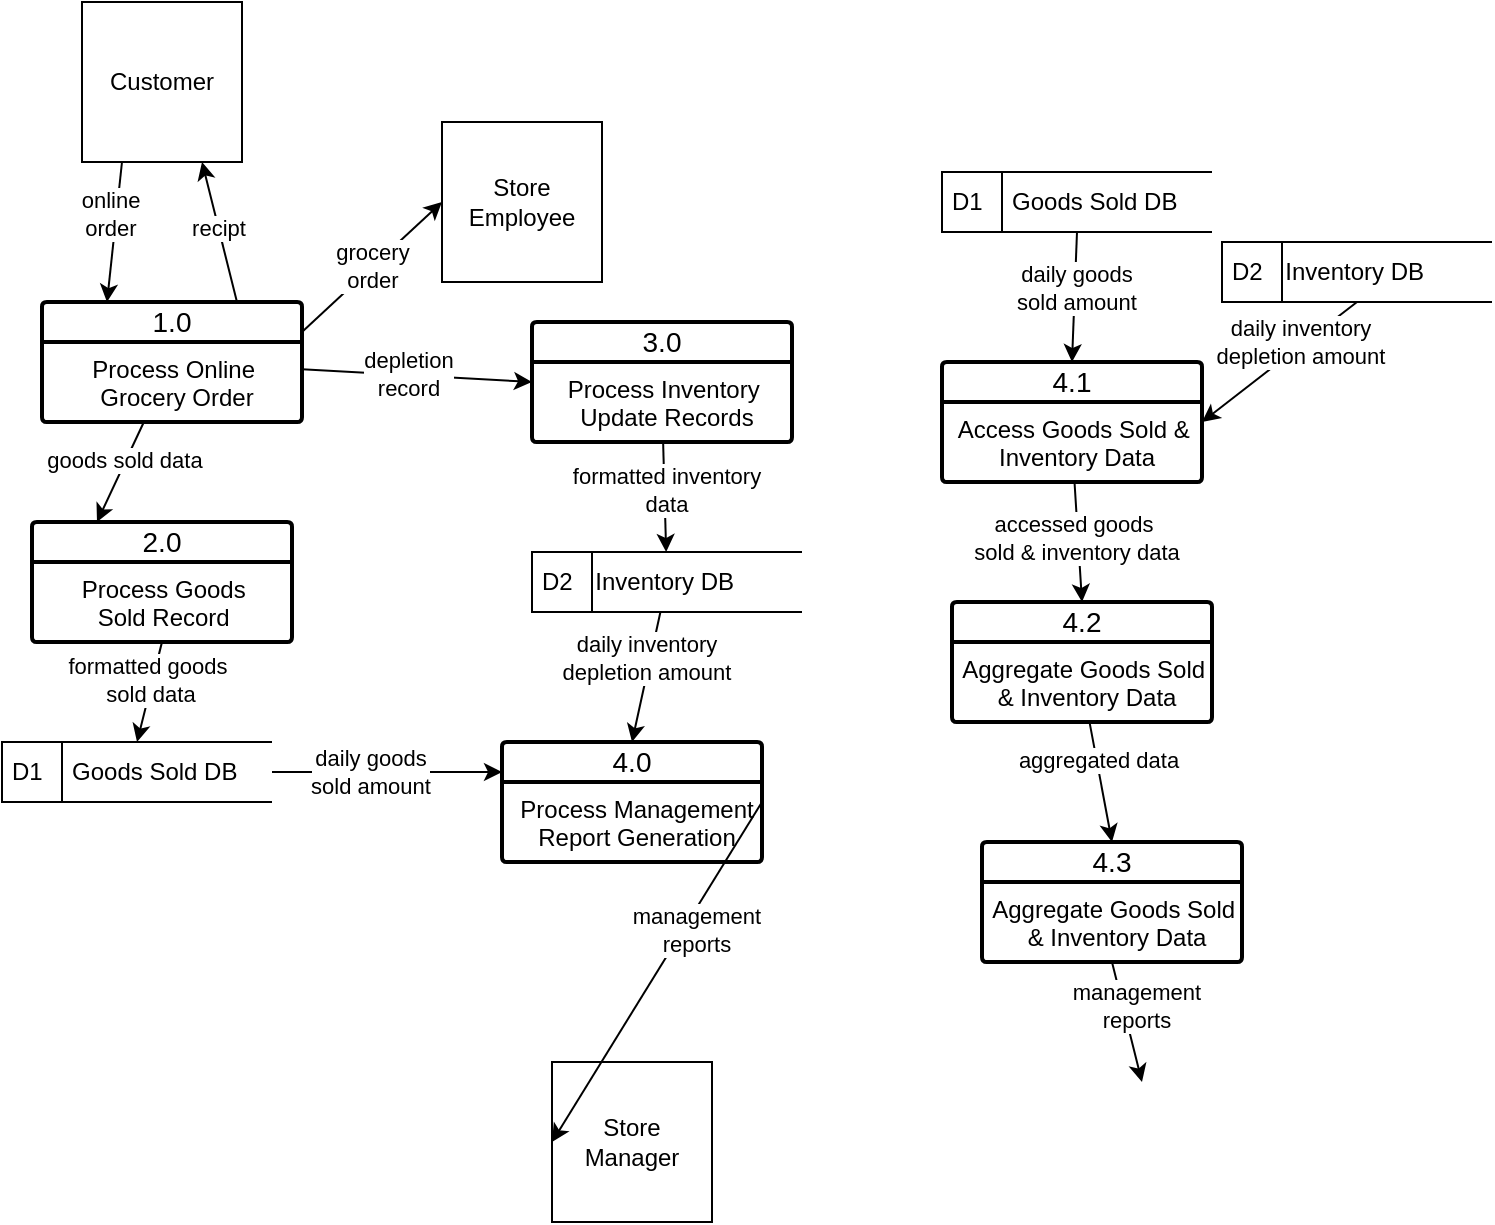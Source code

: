 <mxfile version="24.8.4">
  <diagram name="Page-1" id="Dm_ecEkMfp2Rh_jy03LD">
    <mxGraphModel dx="779" dy="250" grid="1" gridSize="10" guides="1" tooltips="1" connect="1" arrows="1" fold="1" page="1" pageScale="1" pageWidth="1100" pageHeight="850" math="0" shadow="0">
      <root>
        <mxCell id="0" />
        <mxCell id="1" parent="0" />
        <mxCell id="cvkW4ehz1avMD9mZ60WW-6" style="rounded=0;orthogonalLoop=1;jettySize=auto;html=1;entryX=0.75;entryY=1;entryDx=0;entryDy=0;exitX=0.75;exitY=0;exitDx=0;exitDy=0;" edge="1" parent="1" source="cvkW4ehz1avMD9mZ60WW-19" target="cvkW4ehz1avMD9mZ60WW-4">
          <mxGeometry relative="1" as="geometry">
            <mxPoint x="332.5" y="150" as="sourcePoint" />
          </mxGeometry>
        </mxCell>
        <mxCell id="cvkW4ehz1avMD9mZ60WW-8" value="recipt" style="edgeLabel;html=1;align=center;verticalAlign=middle;resizable=0;points=[];" vertex="1" connectable="0" parent="cvkW4ehz1avMD9mZ60WW-6">
          <mxGeometry x="0.061" relative="1" as="geometry">
            <mxPoint as="offset" />
          </mxGeometry>
        </mxCell>
        <mxCell id="cvkW4ehz1avMD9mZ60WW-5" style="rounded=0;orthogonalLoop=1;jettySize=auto;html=1;exitX=0.25;exitY=1;exitDx=0;exitDy=0;entryX=0.25;entryY=0;entryDx=0;entryDy=0;" edge="1" parent="1" source="cvkW4ehz1avMD9mZ60WW-4" target="cvkW4ehz1avMD9mZ60WW-19">
          <mxGeometry relative="1" as="geometry">
            <mxPoint x="267.5" y="150" as="targetPoint" />
          </mxGeometry>
        </mxCell>
        <mxCell id="cvkW4ehz1avMD9mZ60WW-7" value="online&lt;div&gt;order&lt;/div&gt;" style="edgeLabel;html=1;align=center;verticalAlign=middle;resizable=0;points=[];" vertex="1" connectable="0" parent="cvkW4ehz1avMD9mZ60WW-5">
          <mxGeometry x="-0.242" y="-3" relative="1" as="geometry">
            <mxPoint as="offset" />
          </mxGeometry>
        </mxCell>
        <mxCell id="cvkW4ehz1avMD9mZ60WW-4" value="Customer" style="whiteSpace=wrap;html=1;aspect=fixed;" vertex="1" parent="1">
          <mxGeometry x="260" y="10" width="80" height="80" as="geometry" />
        </mxCell>
        <mxCell id="cvkW4ehz1avMD9mZ60WW-9" value="Store Employee" style="whiteSpace=wrap;html=1;aspect=fixed;" vertex="1" parent="1">
          <mxGeometry x="440" y="70" width="80" height="80" as="geometry" />
        </mxCell>
        <mxCell id="cvkW4ehz1avMD9mZ60WW-10" value="Store Manager" style="whiteSpace=wrap;html=1;aspect=fixed;" vertex="1" parent="1">
          <mxGeometry x="495" y="540" width="80" height="80" as="geometry" />
        </mxCell>
        <mxCell id="cvkW4ehz1avMD9mZ60WW-14" value="grocery&lt;div&gt;order&lt;/div&gt;" style="rounded=0;orthogonalLoop=1;jettySize=auto;html=1;entryX=0;entryY=0.5;entryDx=0;entryDy=0;exitX=1;exitY=0.25;exitDx=0;exitDy=0;" edge="1" parent="1" source="cvkW4ehz1avMD9mZ60WW-19" target="cvkW4ehz1avMD9mZ60WW-9">
          <mxGeometry relative="1" as="geometry">
            <mxPoint x="460" y="110" as="sourcePoint" />
          </mxGeometry>
        </mxCell>
        <mxCell id="cvkW4ehz1avMD9mZ60WW-15" style="rounded=0;orthogonalLoop=1;jettySize=auto;html=1;entryX=0;entryY=0.5;entryDx=0;entryDy=0;exitX=1;exitY=0.5;exitDx=0;exitDy=0;" edge="1" parent="1" source="cvkW4ehz1avMD9mZ60WW-27" target="cvkW4ehz1avMD9mZ60WW-10">
          <mxGeometry relative="1" as="geometry">
            <mxPoint x="780" y="285.005" as="sourcePoint" />
            <mxPoint x="645" y="323.13" as="targetPoint" />
          </mxGeometry>
        </mxCell>
        <mxCell id="cvkW4ehz1avMD9mZ60WW-16" value="management&lt;div&gt;reports&lt;/div&gt;" style="edgeLabel;html=1;align=center;verticalAlign=middle;resizable=0;points=[];" vertex="1" connectable="0" parent="cvkW4ehz1avMD9mZ60WW-15">
          <mxGeometry x="-0.254" y="1" relative="1" as="geometry">
            <mxPoint x="5" as="offset" />
          </mxGeometry>
        </mxCell>
        <mxCell id="cvkW4ehz1avMD9mZ60WW-30" style="rounded=0;orthogonalLoop=1;jettySize=auto;html=1;entryX=0.25;entryY=0;entryDx=0;entryDy=0;" edge="1" parent="1" source="cvkW4ehz1avMD9mZ60WW-19" target="cvkW4ehz1avMD9mZ60WW-21">
          <mxGeometry relative="1" as="geometry" />
        </mxCell>
        <mxCell id="cvkW4ehz1avMD9mZ60WW-32" value="goods sold data" style="edgeLabel;html=1;align=center;verticalAlign=middle;resizable=0;points=[];" vertex="1" connectable="0" parent="cvkW4ehz1avMD9mZ60WW-30">
          <mxGeometry x="-0.228" y="-1" relative="1" as="geometry">
            <mxPoint as="offset" />
          </mxGeometry>
        </mxCell>
        <mxCell id="cvkW4ehz1avMD9mZ60WW-31" style="rounded=0;orthogonalLoop=1;jettySize=auto;html=1;entryX=0;entryY=0.25;entryDx=0;entryDy=0;" edge="1" parent="1" source="cvkW4ehz1avMD9mZ60WW-19" target="cvkW4ehz1avMD9mZ60WW-25">
          <mxGeometry relative="1" as="geometry" />
        </mxCell>
        <mxCell id="cvkW4ehz1avMD9mZ60WW-33" value="depletion&lt;div&gt;record&lt;/div&gt;" style="edgeLabel;html=1;align=center;verticalAlign=middle;resizable=0;points=[];" vertex="1" connectable="0" parent="cvkW4ehz1avMD9mZ60WW-31">
          <mxGeometry x="-0.088" y="1" relative="1" as="geometry">
            <mxPoint as="offset" />
          </mxGeometry>
        </mxCell>
        <mxCell id="cvkW4ehz1avMD9mZ60WW-19" value="1.0" style="swimlane;childLayout=stackLayout;horizontal=1;startSize=20;horizontalStack=0;rounded=1;fontSize=14;fontStyle=0;strokeWidth=2;resizeParent=0;resizeLast=1;shadow=0;dashed=0;align=center;arcSize=4;whiteSpace=wrap;html=1;" vertex="1" parent="1">
          <mxGeometry x="240" y="160" width="130" height="60" as="geometry" />
        </mxCell>
        <mxCell id="cvkW4ehz1avMD9mZ60WW-20" value="Process Online&amp;nbsp;&lt;div&gt;Grocery Order&lt;/div&gt;" style="align=center;strokeColor=none;fillColor=none;spacingLeft=4;fontSize=12;verticalAlign=top;resizable=0;rotatable=0;part=1;html=1;" vertex="1" parent="cvkW4ehz1avMD9mZ60WW-19">
          <mxGeometry y="20" width="130" height="40" as="geometry" />
        </mxCell>
        <mxCell id="cvkW4ehz1avMD9mZ60WW-21" value="2.0" style="swimlane;childLayout=stackLayout;horizontal=1;startSize=20;horizontalStack=0;rounded=1;fontSize=14;fontStyle=0;strokeWidth=2;resizeParent=0;resizeLast=1;shadow=0;dashed=0;align=center;arcSize=4;whiteSpace=wrap;html=1;" vertex="1" parent="1">
          <mxGeometry x="235" y="270" width="130" height="60" as="geometry" />
        </mxCell>
        <mxCell id="cvkW4ehz1avMD9mZ60WW-22" value="Process&amp;nbsp;&lt;span style=&quot;background-color: initial;&quot;&gt;Goods&amp;nbsp;&lt;/span&gt;&lt;div&gt;&lt;span style=&quot;background-color: initial;&quot;&gt;Sold Record&amp;nbsp;&lt;/span&gt;&lt;/div&gt;" style="align=center;strokeColor=none;fillColor=none;spacingLeft=4;fontSize=12;verticalAlign=top;resizable=0;rotatable=0;part=1;html=1;" vertex="1" parent="cvkW4ehz1avMD9mZ60WW-21">
          <mxGeometry y="20" width="130" height="40" as="geometry" />
        </mxCell>
        <mxCell id="cvkW4ehz1avMD9mZ60WW-24" value="3.0" style="swimlane;childLayout=stackLayout;horizontal=1;startSize=20;horizontalStack=0;rounded=1;fontSize=14;fontStyle=0;strokeWidth=2;resizeParent=0;resizeLast=1;shadow=0;dashed=0;align=center;arcSize=4;whiteSpace=wrap;html=1;" vertex="1" parent="1">
          <mxGeometry x="485" y="170" width="130" height="60" as="geometry" />
        </mxCell>
        <mxCell id="cvkW4ehz1avMD9mZ60WW-25" value="Process Inventory&amp;nbsp;&lt;div&gt;Update Records&lt;/div&gt;" style="align=center;strokeColor=none;fillColor=none;spacingLeft=4;fontSize=12;verticalAlign=top;resizable=0;rotatable=0;part=1;html=1;" vertex="1" parent="cvkW4ehz1avMD9mZ60WW-24">
          <mxGeometry y="20" width="130" height="40" as="geometry" />
        </mxCell>
        <mxCell id="cvkW4ehz1avMD9mZ60WW-27" value="4.0" style="swimlane;childLayout=stackLayout;horizontal=1;startSize=20;horizontalStack=0;rounded=1;fontSize=14;fontStyle=0;strokeWidth=2;resizeParent=0;resizeLast=1;shadow=0;dashed=0;align=center;arcSize=4;whiteSpace=wrap;html=1;" vertex="1" parent="1">
          <mxGeometry x="470" y="380" width="130" height="60" as="geometry" />
        </mxCell>
        <mxCell id="cvkW4ehz1avMD9mZ60WW-28" value="Process Management&lt;div&gt;Report Generation&lt;/div&gt;" style="align=center;strokeColor=none;fillColor=none;spacingLeft=4;fontSize=12;verticalAlign=top;resizable=0;rotatable=0;part=1;html=1;" vertex="1" parent="cvkW4ehz1avMD9mZ60WW-27">
          <mxGeometry y="20" width="130" height="40" as="geometry" />
        </mxCell>
        <mxCell id="cvkW4ehz1avMD9mZ60WW-42" style="rounded=0;orthogonalLoop=1;jettySize=auto;html=1;entryX=0;entryY=0.25;entryDx=0;entryDy=0;" edge="1" parent="1" source="cvkW4ehz1avMD9mZ60WW-35" target="cvkW4ehz1avMD9mZ60WW-27">
          <mxGeometry relative="1" as="geometry" />
        </mxCell>
        <mxCell id="cvkW4ehz1avMD9mZ60WW-43" value="daily goods&lt;div&gt;sold amount&lt;/div&gt;" style="edgeLabel;html=1;align=center;verticalAlign=middle;resizable=0;points=[];" vertex="1" connectable="0" parent="cvkW4ehz1avMD9mZ60WW-42">
          <mxGeometry x="-0.156" relative="1" as="geometry">
            <mxPoint as="offset" />
          </mxGeometry>
        </mxCell>
        <mxCell id="cvkW4ehz1avMD9mZ60WW-35" value="D1&lt;span style=&quot;white-space: pre;&quot;&gt;&#x9;&lt;/span&gt;&amp;nbsp;Goods Sold DB" style="html=1;dashed=0;whiteSpace=wrap;shape=mxgraph.dfd.dataStoreID;align=left;spacingLeft=3;points=[[0,0],[0.5,0],[1,0],[0,0.5],[1,0.5],[0,1],[0.5,1],[1,1]];" vertex="1" parent="1">
          <mxGeometry x="220" y="380" width="135" height="30" as="geometry" />
        </mxCell>
        <mxCell id="cvkW4ehz1avMD9mZ60WW-36" style="rounded=0;orthogonalLoop=1;jettySize=auto;html=1;entryX=0.5;entryY=0;entryDx=0;entryDy=0;exitX=0.5;exitY=1;exitDx=0;exitDy=0;" edge="1" parent="1" source="cvkW4ehz1avMD9mZ60WW-21" target="cvkW4ehz1avMD9mZ60WW-35">
          <mxGeometry relative="1" as="geometry">
            <mxPoint x="301" y="320" as="sourcePoint" />
            <mxPoint x="278" y="280" as="targetPoint" />
          </mxGeometry>
        </mxCell>
        <mxCell id="cvkW4ehz1avMD9mZ60WW-37" value="formatted goods&amp;nbsp;&lt;div&gt;sold data&lt;/div&gt;" style="edgeLabel;html=1;align=center;verticalAlign=middle;resizable=0;points=[];" vertex="1" connectable="0" parent="cvkW4ehz1avMD9mZ60WW-36">
          <mxGeometry x="-0.228" y="-1" relative="1" as="geometry">
            <mxPoint as="offset" />
          </mxGeometry>
        </mxCell>
        <mxCell id="cvkW4ehz1avMD9mZ60WW-44" style="rounded=0;orthogonalLoop=1;jettySize=auto;html=1;entryX=0.5;entryY=0;entryDx=0;entryDy=0;" edge="1" parent="1" source="cvkW4ehz1avMD9mZ60WW-38" target="cvkW4ehz1avMD9mZ60WW-27">
          <mxGeometry relative="1" as="geometry" />
        </mxCell>
        <mxCell id="cvkW4ehz1avMD9mZ60WW-45" value="daily inventory&lt;div&gt;depletion amount&lt;/div&gt;" style="edgeLabel;html=1;align=center;verticalAlign=middle;resizable=0;points=[];" vertex="1" connectable="0" parent="cvkW4ehz1avMD9mZ60WW-44">
          <mxGeometry x="-0.3" y="-2" relative="1" as="geometry">
            <mxPoint as="offset" />
          </mxGeometry>
        </mxCell>
        <mxCell id="cvkW4ehz1avMD9mZ60WW-38" value="D2&lt;span style=&quot;white-space: pre;&quot;&gt;&#x9;&lt;/span&gt;Inventory DB" style="html=1;dashed=0;whiteSpace=wrap;shape=mxgraph.dfd.dataStoreID;align=left;spacingLeft=3;points=[[0,0],[0.5,0],[1,0],[0,0.5],[1,0.5],[0,1],[0.5,1],[1,1]];" vertex="1" parent="1">
          <mxGeometry x="485" y="285" width="135" height="30" as="geometry" />
        </mxCell>
        <mxCell id="cvkW4ehz1avMD9mZ60WW-40" style="rounded=0;orthogonalLoop=1;jettySize=auto;html=1;" edge="1" parent="1" source="cvkW4ehz1avMD9mZ60WW-25" target="cvkW4ehz1avMD9mZ60WW-38">
          <mxGeometry relative="1" as="geometry" />
        </mxCell>
        <mxCell id="cvkW4ehz1avMD9mZ60WW-41" value="formatted inventory&lt;div&gt;data&lt;/div&gt;" style="edgeLabel;html=1;align=center;verticalAlign=middle;resizable=0;points=[];" vertex="1" connectable="0" parent="cvkW4ehz1avMD9mZ60WW-40">
          <mxGeometry x="-0.331" y="1" relative="1" as="geometry">
            <mxPoint y="5" as="offset" />
          </mxGeometry>
        </mxCell>
        <mxCell id="cvkW4ehz1avMD9mZ60WW-49" value="4.1" style="swimlane;childLayout=stackLayout;horizontal=1;startSize=20;horizontalStack=0;rounded=1;fontSize=14;fontStyle=0;strokeWidth=2;resizeParent=0;resizeLast=1;shadow=0;dashed=0;align=center;arcSize=4;whiteSpace=wrap;html=1;" vertex="1" parent="1">
          <mxGeometry x="690" y="190" width="130" height="60" as="geometry" />
        </mxCell>
        <mxCell id="cvkW4ehz1avMD9mZ60WW-50" value="Access Goods Sold &amp;amp;&amp;nbsp;&lt;div&gt;Inventory Data&lt;/div&gt;" style="align=center;strokeColor=none;fillColor=none;spacingLeft=4;fontSize=12;verticalAlign=top;resizable=0;rotatable=0;part=1;html=1;" vertex="1" parent="cvkW4ehz1avMD9mZ60WW-49">
          <mxGeometry y="20" width="130" height="40" as="geometry" />
        </mxCell>
        <mxCell id="cvkW4ehz1avMD9mZ60WW-51" value="4.2" style="swimlane;childLayout=stackLayout;horizontal=1;startSize=20;horizontalStack=0;rounded=1;fontSize=14;fontStyle=0;strokeWidth=2;resizeParent=0;resizeLast=1;shadow=0;dashed=0;align=center;arcSize=4;whiteSpace=wrap;html=1;" vertex="1" parent="1">
          <mxGeometry x="695" y="310" width="130" height="60" as="geometry" />
        </mxCell>
        <mxCell id="cvkW4ehz1avMD9mZ60WW-52" value="Aggregate Goods Sold&amp;nbsp;&lt;div&gt;&amp;amp;&amp;nbsp;&lt;span style=&quot;background-color: initial;&quot;&gt;Inventory Data&lt;/span&gt;&lt;/div&gt;" style="align=center;strokeColor=none;fillColor=none;spacingLeft=4;fontSize=12;verticalAlign=top;resizable=0;rotatable=0;part=1;html=1;" vertex="1" parent="cvkW4ehz1avMD9mZ60WW-51">
          <mxGeometry y="20" width="130" height="40" as="geometry" />
        </mxCell>
        <mxCell id="cvkW4ehz1avMD9mZ60WW-54" value="4.3" style="swimlane;childLayout=stackLayout;horizontal=1;startSize=20;horizontalStack=0;rounded=1;fontSize=14;fontStyle=0;strokeWidth=2;resizeParent=0;resizeLast=1;shadow=0;dashed=0;align=center;arcSize=4;whiteSpace=wrap;html=1;" vertex="1" parent="1">
          <mxGeometry x="710" y="430" width="130" height="60" as="geometry" />
        </mxCell>
        <mxCell id="cvkW4ehz1avMD9mZ60WW-55" value="Aggregate Goods Sold&amp;nbsp;&lt;div&gt;&amp;amp;&amp;nbsp;&lt;span style=&quot;background-color: initial;&quot;&gt;Inventory Data&lt;/span&gt;&lt;/div&gt;" style="align=center;strokeColor=none;fillColor=none;spacingLeft=4;fontSize=12;verticalAlign=top;resizable=0;rotatable=0;part=1;html=1;" vertex="1" parent="cvkW4ehz1avMD9mZ60WW-54">
          <mxGeometry y="20" width="130" height="40" as="geometry" />
        </mxCell>
        <mxCell id="cvkW4ehz1avMD9mZ60WW-56" value="D1&lt;span style=&quot;white-space: pre;&quot;&gt;&#x9;&lt;/span&gt;&amp;nbsp;Goods Sold DB" style="html=1;dashed=0;whiteSpace=wrap;shape=mxgraph.dfd.dataStoreID;align=left;spacingLeft=3;points=[[0,0],[0.5,0],[1,0],[0,0.5],[1,0.5],[0,1],[0.5,1],[1,1]];" vertex="1" parent="1">
          <mxGeometry x="690" y="95" width="135" height="30" as="geometry" />
        </mxCell>
        <mxCell id="cvkW4ehz1avMD9mZ60WW-58" style="rounded=0;orthogonalLoop=1;jettySize=auto;html=1;entryX=0.5;entryY=0;entryDx=0;entryDy=0;exitX=0.5;exitY=1;exitDx=0;exitDy=0;" edge="1" parent="1" source="cvkW4ehz1avMD9mZ60WW-56" target="cvkW4ehz1avMD9mZ60WW-49">
          <mxGeometry relative="1" as="geometry">
            <mxPoint x="687.5" y="159.13" as="sourcePoint" />
            <mxPoint x="802.5" y="159.13" as="targetPoint" />
          </mxGeometry>
        </mxCell>
        <mxCell id="cvkW4ehz1avMD9mZ60WW-59" value="daily goods&lt;div&gt;sold amount&lt;/div&gt;" style="edgeLabel;html=1;align=center;verticalAlign=middle;resizable=0;points=[];" vertex="1" connectable="0" parent="cvkW4ehz1avMD9mZ60WW-58">
          <mxGeometry x="-0.156" relative="1" as="geometry">
            <mxPoint as="offset" />
          </mxGeometry>
        </mxCell>
        <mxCell id="cvkW4ehz1avMD9mZ60WW-60" value="D2&lt;span style=&quot;white-space: pre;&quot;&gt;&#x9;&lt;/span&gt;Inventory DB" style="html=1;dashed=0;whiteSpace=wrap;shape=mxgraph.dfd.dataStoreID;align=left;spacingLeft=3;points=[[0,0],[0.5,0],[1,0],[0,0.5],[1,0.5],[0,1],[0.5,1],[1,1]];" vertex="1" parent="1">
          <mxGeometry x="830" y="130" width="135" height="30" as="geometry" />
        </mxCell>
        <mxCell id="cvkW4ehz1avMD9mZ60WW-61" style="rounded=0;orthogonalLoop=1;jettySize=auto;html=1;entryX=1;entryY=0.25;entryDx=0;entryDy=0;exitX=0.5;exitY=1;exitDx=0;exitDy=0;" edge="1" parent="1" source="cvkW4ehz1avMD9mZ60WW-60" target="cvkW4ehz1avMD9mZ60WW-50">
          <mxGeometry relative="1" as="geometry">
            <mxPoint x="944" y="205" as="sourcePoint" />
            <mxPoint x="930" y="270" as="targetPoint" />
          </mxGeometry>
        </mxCell>
        <mxCell id="cvkW4ehz1avMD9mZ60WW-62" value="daily inventory&lt;div&gt;depletion amount&lt;/div&gt;" style="edgeLabel;html=1;align=center;verticalAlign=middle;resizable=0;points=[];" vertex="1" connectable="0" parent="cvkW4ehz1avMD9mZ60WW-61">
          <mxGeometry x="-0.3" y="-2" relative="1" as="geometry">
            <mxPoint as="offset" />
          </mxGeometry>
        </mxCell>
        <mxCell id="cvkW4ehz1avMD9mZ60WW-63" style="rounded=0;orthogonalLoop=1;jettySize=auto;html=1;entryX=0.5;entryY=0;entryDx=0;entryDy=0;" edge="1" parent="1" source="cvkW4ehz1avMD9mZ60WW-50" target="cvkW4ehz1avMD9mZ60WW-51">
          <mxGeometry relative="1" as="geometry" />
        </mxCell>
        <mxCell id="cvkW4ehz1avMD9mZ60WW-64" value="accessed goods&amp;nbsp;&lt;div&gt;sold &amp;amp; inventory data&lt;/div&gt;" style="edgeLabel;html=1;align=center;verticalAlign=middle;resizable=0;points=[];" vertex="1" connectable="0" parent="cvkW4ehz1avMD9mZ60WW-63">
          <mxGeometry x="-0.083" y="-1" relative="1" as="geometry">
            <mxPoint as="offset" />
          </mxGeometry>
        </mxCell>
        <mxCell id="cvkW4ehz1avMD9mZ60WW-65" style="rounded=0;orthogonalLoop=1;jettySize=auto;html=1;entryX=0.5;entryY=0;entryDx=0;entryDy=0;" edge="1" parent="1" source="cvkW4ehz1avMD9mZ60WW-52" target="cvkW4ehz1avMD9mZ60WW-54">
          <mxGeometry relative="1" as="geometry" />
        </mxCell>
        <mxCell id="cvkW4ehz1avMD9mZ60WW-66" value="aggregated data" style="edgeLabel;html=1;align=center;verticalAlign=middle;resizable=0;points=[];" vertex="1" connectable="0" parent="cvkW4ehz1avMD9mZ60WW-65">
          <mxGeometry x="-0.383" y="1" relative="1" as="geometry">
            <mxPoint as="offset" />
          </mxGeometry>
        </mxCell>
        <mxCell id="cvkW4ehz1avMD9mZ60WW-67" style="rounded=0;orthogonalLoop=1;jettySize=auto;html=1;exitX=0.5;exitY=1;exitDx=0;exitDy=0;" edge="1" parent="1" source="cvkW4ehz1avMD9mZ60WW-55">
          <mxGeometry relative="1" as="geometry">
            <mxPoint x="610" y="420" as="sourcePoint" />
            <mxPoint x="790" y="550" as="targetPoint" />
          </mxGeometry>
        </mxCell>
        <mxCell id="cvkW4ehz1avMD9mZ60WW-68" value="management&lt;div&gt;reports&lt;/div&gt;" style="edgeLabel;html=1;align=center;verticalAlign=middle;resizable=0;points=[];" vertex="1" connectable="0" parent="cvkW4ehz1avMD9mZ60WW-67">
          <mxGeometry x="-0.254" y="1" relative="1" as="geometry">
            <mxPoint x="5" as="offset" />
          </mxGeometry>
        </mxCell>
      </root>
    </mxGraphModel>
  </diagram>
</mxfile>
